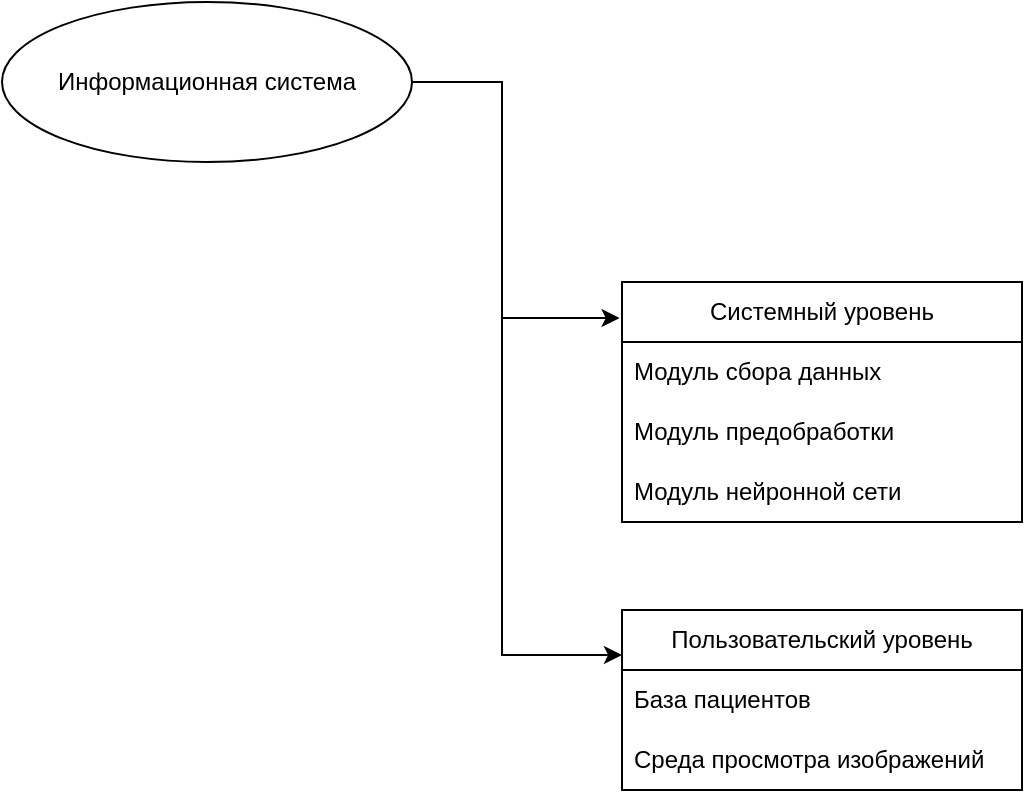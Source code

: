 <mxfile version="27.2.0">
  <diagram name="Страница — 1" id="NIP-t8IP8uG3XBguRzJn">
    <mxGraphModel dx="2018" dy="1112" grid="1" gridSize="10" guides="1" tooltips="1" connect="1" arrows="1" fold="1" page="1" pageScale="1" pageWidth="1169" pageHeight="827" math="0" shadow="0">
      <root>
        <mxCell id="0" />
        <mxCell id="1" parent="0" />
        <mxCell id="gb8i5t0kMExSbUBaRNC0-19" style="edgeStyle=orthogonalEdgeStyle;rounded=0;orthogonalLoop=1;jettySize=auto;html=1;exitX=1;exitY=0.5;exitDx=0;exitDy=0;entryX=0;entryY=0.25;entryDx=0;entryDy=0;" edge="1" parent="1" source="gb8i5t0kMExSbUBaRNC0-7" target="gb8i5t0kMExSbUBaRNC0-12">
          <mxGeometry relative="1" as="geometry">
            <Array as="points">
              <mxPoint x="540" y="120" />
              <mxPoint x="540" y="407" />
            </Array>
          </mxGeometry>
        </mxCell>
        <mxCell id="gb8i5t0kMExSbUBaRNC0-7" value="Информационная система" style="ellipse;whiteSpace=wrap;html=1;" vertex="1" parent="1">
          <mxGeometry x="290" y="80" width="205" height="80" as="geometry" />
        </mxCell>
        <mxCell id="gb8i5t0kMExSbUBaRNC0-8" value="Системный уровень" style="swimlane;fontStyle=0;childLayout=stackLayout;horizontal=1;startSize=30;horizontalStack=0;resizeParent=1;resizeParentMax=0;resizeLast=0;collapsible=1;marginBottom=0;whiteSpace=wrap;html=1;" vertex="1" parent="1">
          <mxGeometry x="600" y="220" width="200" height="120" as="geometry" />
        </mxCell>
        <mxCell id="gb8i5t0kMExSbUBaRNC0-9" value="Модуль сбора данных" style="text;strokeColor=none;fillColor=none;align=left;verticalAlign=middle;spacingLeft=4;spacingRight=4;overflow=hidden;points=[[0,0.5],[1,0.5]];portConstraint=eastwest;rotatable=0;whiteSpace=wrap;html=1;" vertex="1" parent="gb8i5t0kMExSbUBaRNC0-8">
          <mxGeometry y="30" width="200" height="30" as="geometry" />
        </mxCell>
        <mxCell id="gb8i5t0kMExSbUBaRNC0-10" value="Модуль предобработки" style="text;strokeColor=none;fillColor=none;align=left;verticalAlign=middle;spacingLeft=4;spacingRight=4;overflow=hidden;points=[[0,0.5],[1,0.5]];portConstraint=eastwest;rotatable=0;whiteSpace=wrap;html=1;" vertex="1" parent="gb8i5t0kMExSbUBaRNC0-8">
          <mxGeometry y="60" width="200" height="30" as="geometry" />
        </mxCell>
        <mxCell id="gb8i5t0kMExSbUBaRNC0-11" value="Модуль нейронной сети" style="text;strokeColor=none;fillColor=none;align=left;verticalAlign=middle;spacingLeft=4;spacingRight=4;overflow=hidden;points=[[0,0.5],[1,0.5]];portConstraint=eastwest;rotatable=0;whiteSpace=wrap;html=1;" vertex="1" parent="gb8i5t0kMExSbUBaRNC0-8">
          <mxGeometry y="90" width="200" height="30" as="geometry" />
        </mxCell>
        <mxCell id="gb8i5t0kMExSbUBaRNC0-12" value="Пользовательский уровень" style="swimlane;fontStyle=0;childLayout=stackLayout;horizontal=1;startSize=30;horizontalStack=0;resizeParent=1;resizeParentMax=0;resizeLast=0;collapsible=1;marginBottom=0;whiteSpace=wrap;html=1;" vertex="1" parent="1">
          <mxGeometry x="600" y="384" width="200" height="90" as="geometry" />
        </mxCell>
        <mxCell id="gb8i5t0kMExSbUBaRNC0-13" value="База пациентов" style="text;strokeColor=none;fillColor=none;align=left;verticalAlign=middle;spacingLeft=4;spacingRight=4;overflow=hidden;points=[[0,0.5],[1,0.5]];portConstraint=eastwest;rotatable=0;whiteSpace=wrap;html=1;" vertex="1" parent="gb8i5t0kMExSbUBaRNC0-12">
          <mxGeometry y="30" width="200" height="30" as="geometry" />
        </mxCell>
        <mxCell id="gb8i5t0kMExSbUBaRNC0-14" value="Среда просмотра изображений" style="text;strokeColor=none;fillColor=none;align=left;verticalAlign=middle;spacingLeft=4;spacingRight=4;overflow=hidden;points=[[0,0.5],[1,0.5]];portConstraint=eastwest;rotatable=0;whiteSpace=wrap;html=1;" vertex="1" parent="gb8i5t0kMExSbUBaRNC0-12">
          <mxGeometry y="60" width="200" height="30" as="geometry" />
        </mxCell>
        <mxCell id="gb8i5t0kMExSbUBaRNC0-17" style="edgeStyle=orthogonalEdgeStyle;rounded=0;orthogonalLoop=1;jettySize=auto;html=1;exitX=1;exitY=0.5;exitDx=0;exitDy=0;entryX=-0.006;entryY=0.15;entryDx=0;entryDy=0;entryPerimeter=0;" edge="1" parent="1" source="gb8i5t0kMExSbUBaRNC0-7" target="gb8i5t0kMExSbUBaRNC0-8">
          <mxGeometry relative="1" as="geometry">
            <Array as="points">
              <mxPoint x="540" y="120" />
              <mxPoint x="540" y="238" />
            </Array>
          </mxGeometry>
        </mxCell>
      </root>
    </mxGraphModel>
  </diagram>
</mxfile>
